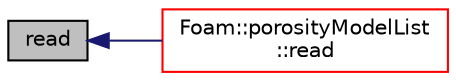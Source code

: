 digraph "read"
{
  bgcolor="transparent";
  edge [fontname="Helvetica",fontsize="10",labelfontname="Helvetica",labelfontsize="10"];
  node [fontname="Helvetica",fontsize="10",shape=record];
  rankdir="LR";
  Node1022 [label="read",height=0.2,width=0.4,color="black", fillcolor="grey75", style="filled", fontcolor="black"];
  Node1022 -> Node1023 [dir="back",color="midnightblue",fontsize="10",style="solid",fontname="Helvetica"];
  Node1023 [label="Foam::porosityModelList\l::read",height=0.2,width=0.4,color="red",URL="$a22709.html#a6ce0c64db98eb6144d363dbfc86104eb",tooltip="Read dictionary. "];
}
